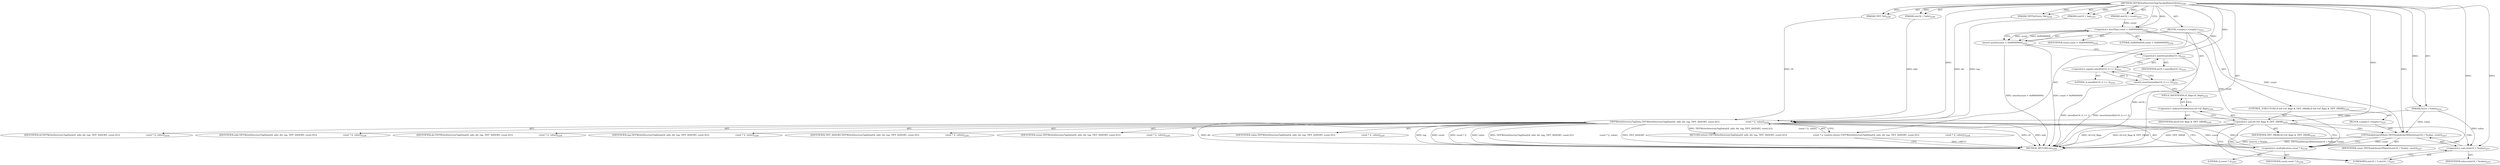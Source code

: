 digraph "TIFFWriteDirectoryTagCheckedSshortArray" {  
"70033" [label = <(METHOD,TIFFWriteDirectoryTagCheckedSshortArray)<SUB>2249</SUB>> ]
"70034" [label = <(PARAM,TIFF *tif)<SUB>2249</SUB>> ]
"70035" [label = <(PARAM,uint32_t *ndir)<SUB>2249</SUB>> ]
"70036" [label = <(PARAM,TIFFDirEntry *dir)<SUB>2250</SUB>> ]
"70037" [label = <(PARAM,uint16_t tag)<SUB>2251</SUB>> ]
"70038" [label = <(PARAM,uint32_t count)<SUB>2251</SUB>> ]
"70039" [label = <(PARAM,int16_t *value)<SUB>2252</SUB>> ]
"70040" [label = <(BLOCK,&lt;empty&gt;,&lt;empty&gt;)<SUB>2253</SUB>> ]
"70041" [label = <(assert,assert(count &lt; 0x80000000))<SUB>2254</SUB>> ]
"70042" [label = <(&lt;operator&gt;.lessThan,count &lt; 0x80000000)<SUB>2254</SUB>> ]
"70043" [label = <(IDENTIFIER,count,count &lt; 0x80000000)<SUB>2254</SUB>> ]
"70044" [label = <(LITERAL,0x80000000,count &lt; 0x80000000)<SUB>2254</SUB>> ]
"70045" [label = <(assert,assert(sizeof(int16_t) == 2))<SUB>2255</SUB>> ]
"70046" [label = <(&lt;operator&gt;.equals,sizeof(int16_t) == 2)<SUB>2255</SUB>> ]
"70047" [label = <(&lt;operator&gt;.sizeOf,sizeof(int16_t))<SUB>2255</SUB>> ]
"70048" [label = <(IDENTIFIER,int16_t,sizeof(int16_t))<SUB>2255</SUB>> ]
"70049" [label = <(LITERAL,2,sizeof(int16_t) == 2)<SUB>2255</SUB>> ]
"70050" [label = <(CONTROL_STRUCTURE,if (tif-&gt;tif_flags &amp; TIFF_SWAB),if (tif-&gt;tif_flags &amp; TIFF_SWAB))<SUB>2256</SUB>> ]
"70051" [label = <(&lt;operator&gt;.and,tif-&gt;tif_flags &amp; TIFF_SWAB)<SUB>2256</SUB>> ]
"70052" [label = <(&lt;operator&gt;.indirectFieldAccess,tif-&gt;tif_flags)<SUB>2256</SUB>> ]
"70053" [label = <(IDENTIFIER,tif,tif-&gt;tif_flags &amp; TIFF_SWAB)<SUB>2256</SUB>> ]
"70054" [label = <(FIELD_IDENTIFIER,tif_flags,tif_flags)<SUB>2256</SUB>> ]
"70055" [label = <(IDENTIFIER,TIFF_SWAB,tif-&gt;tif_flags &amp; TIFF_SWAB)<SUB>2256</SUB>> ]
"70056" [label = <(BLOCK,&lt;empty&gt;,&lt;empty&gt;)<SUB>2257</SUB>> ]
"70057" [label = <(TIFFSwabArrayOfShort,TIFFSwabArrayOfShort((uint16_t *)value, count))<SUB>2257</SUB>> ]
"70058" [label = <(&lt;operator&gt;.cast,(uint16_t *)value)<SUB>2257</SUB>> ]
"70059" [label = <(UNKNOWN,uint16_t *,uint16_t *)<SUB>2257</SUB>> ]
"70060" [label = <(IDENTIFIER,value,(uint16_t *)value)<SUB>2257</SUB>> ]
"70061" [label = <(IDENTIFIER,count,TIFFSwabArrayOfShort((uint16_t *)value, count))<SUB>2257</SUB>> ]
"70062" [label = <(RETURN,return (TIFFWriteDirectoryTagData(tif, ndir, dir, tag, TIFF_SSHORT, count,\012                                      count * 2, value));,return (TIFFWriteDirectoryTagData(tif, ndir, dir, tag, TIFF_SSHORT, count,\012                                      count * 2, value));)<SUB>2258</SUB>> ]
"70063" [label = <(TIFFWriteDirectoryTagData,TIFFWriteDirectoryTagData(tif, ndir, dir, tag, TIFF_SSHORT, count,\012                                      count * 2, value))<SUB>2258</SUB>> ]
"70064" [label = <(IDENTIFIER,tif,TIFFWriteDirectoryTagData(tif, ndir, dir, tag, TIFF_SSHORT, count,\012                                      count * 2, value))<SUB>2258</SUB>> ]
"70065" [label = <(IDENTIFIER,ndir,TIFFWriteDirectoryTagData(tif, ndir, dir, tag, TIFF_SSHORT, count,\012                                      count * 2, value))<SUB>2258</SUB>> ]
"70066" [label = <(IDENTIFIER,dir,TIFFWriteDirectoryTagData(tif, ndir, dir, tag, TIFF_SSHORT, count,\012                                      count * 2, value))<SUB>2258</SUB>> ]
"70067" [label = <(IDENTIFIER,tag,TIFFWriteDirectoryTagData(tif, ndir, dir, tag, TIFF_SSHORT, count,\012                                      count * 2, value))<SUB>2258</SUB>> ]
"70068" [label = <(IDENTIFIER,TIFF_SSHORT,TIFFWriteDirectoryTagData(tif, ndir, dir, tag, TIFF_SSHORT, count,\012                                      count * 2, value))<SUB>2258</SUB>> ]
"70069" [label = <(IDENTIFIER,count,TIFFWriteDirectoryTagData(tif, ndir, dir, tag, TIFF_SSHORT, count,\012                                      count * 2, value))<SUB>2258</SUB>> ]
"70070" [label = <(&lt;operator&gt;.multiplication,count * 2)<SUB>2259</SUB>> ]
"70071" [label = <(IDENTIFIER,count,count * 2)<SUB>2259</SUB>> ]
"70072" [label = <(LITERAL,2,count * 2)<SUB>2259</SUB>> ]
"70073" [label = <(IDENTIFIER,value,TIFFWriteDirectoryTagData(tif, ndir, dir, tag, TIFF_SSHORT, count,\012                                      count * 2, value))<SUB>2259</SUB>> ]
"70074" [label = <(METHOD_RETURN,int)<SUB>2249</SUB>> ]
  "70033" -> "70034"  [ label = "AST: "] 
  "70033" -> "70035"  [ label = "AST: "] 
  "70033" -> "70036"  [ label = "AST: "] 
  "70033" -> "70037"  [ label = "AST: "] 
  "70033" -> "70038"  [ label = "AST: "] 
  "70033" -> "70039"  [ label = "AST: "] 
  "70033" -> "70040"  [ label = "AST: "] 
  "70033" -> "70074"  [ label = "AST: "] 
  "70040" -> "70041"  [ label = "AST: "] 
  "70040" -> "70045"  [ label = "AST: "] 
  "70040" -> "70050"  [ label = "AST: "] 
  "70040" -> "70062"  [ label = "AST: "] 
  "70041" -> "70042"  [ label = "AST: "] 
  "70042" -> "70043"  [ label = "AST: "] 
  "70042" -> "70044"  [ label = "AST: "] 
  "70045" -> "70046"  [ label = "AST: "] 
  "70046" -> "70047"  [ label = "AST: "] 
  "70046" -> "70049"  [ label = "AST: "] 
  "70047" -> "70048"  [ label = "AST: "] 
  "70050" -> "70051"  [ label = "AST: "] 
  "70050" -> "70056"  [ label = "AST: "] 
  "70051" -> "70052"  [ label = "AST: "] 
  "70051" -> "70055"  [ label = "AST: "] 
  "70052" -> "70053"  [ label = "AST: "] 
  "70052" -> "70054"  [ label = "AST: "] 
  "70056" -> "70057"  [ label = "AST: "] 
  "70057" -> "70058"  [ label = "AST: "] 
  "70057" -> "70061"  [ label = "AST: "] 
  "70058" -> "70059"  [ label = "AST: "] 
  "70058" -> "70060"  [ label = "AST: "] 
  "70062" -> "70063"  [ label = "AST: "] 
  "70063" -> "70064"  [ label = "AST: "] 
  "70063" -> "70065"  [ label = "AST: "] 
  "70063" -> "70066"  [ label = "AST: "] 
  "70063" -> "70067"  [ label = "AST: "] 
  "70063" -> "70068"  [ label = "AST: "] 
  "70063" -> "70069"  [ label = "AST: "] 
  "70063" -> "70070"  [ label = "AST: "] 
  "70063" -> "70073"  [ label = "AST: "] 
  "70070" -> "70071"  [ label = "AST: "] 
  "70070" -> "70072"  [ label = "AST: "] 
  "70041" -> "70047"  [ label = "CFG: "] 
  "70045" -> "70054"  [ label = "CFG: "] 
  "70062" -> "70074"  [ label = "CFG: "] 
  "70042" -> "70041"  [ label = "CFG: "] 
  "70046" -> "70045"  [ label = "CFG: "] 
  "70051" -> "70059"  [ label = "CFG: "] 
  "70051" -> "70070"  [ label = "CFG: "] 
  "70063" -> "70062"  [ label = "CFG: "] 
  "70047" -> "70046"  [ label = "CFG: "] 
  "70052" -> "70051"  [ label = "CFG: "] 
  "70057" -> "70070"  [ label = "CFG: "] 
  "70070" -> "70063"  [ label = "CFG: "] 
  "70054" -> "70052"  [ label = "CFG: "] 
  "70058" -> "70057"  [ label = "CFG: "] 
  "70059" -> "70058"  [ label = "CFG: "] 
  "70033" -> "70042"  [ label = "CFG: "] 
  "70062" -> "70074"  [ label = "DDG: &lt;RET&gt;"] 
  "70041" -> "70074"  [ label = "DDG: count &lt; 0x80000000"] 
  "70041" -> "70074"  [ label = "DDG: assert(count &lt; 0x80000000)"] 
  "70045" -> "70074"  [ label = "DDG: sizeof(int16_t) == 2"] 
  "70045" -> "70074"  [ label = "DDG: assert(sizeof(int16_t) == 2)"] 
  "70051" -> "70074"  [ label = "DDG: tif-&gt;tif_flags"] 
  "70051" -> "70074"  [ label = "DDG: tif-&gt;tif_flags &amp; TIFF_SWAB"] 
  "70057" -> "70074"  [ label = "DDG: (uint16_t *)value"] 
  "70057" -> "70074"  [ label = "DDG: TIFFSwabArrayOfShort((uint16_t *)value, count)"] 
  "70063" -> "70074"  [ label = "DDG: tif"] 
  "70063" -> "70074"  [ label = "DDG: ndir"] 
  "70063" -> "70074"  [ label = "DDG: dir"] 
  "70063" -> "70074"  [ label = "DDG: tag"] 
  "70063" -> "70074"  [ label = "DDG: count"] 
  "70063" -> "70074"  [ label = "DDG: count * 2"] 
  "70063" -> "70074"  [ label = "DDG: value"] 
  "70063" -> "70074"  [ label = "DDG: TIFFWriteDirectoryTagData(tif, ndir, dir, tag, TIFF_SSHORT, count,\012                                      count * 2, value)"] 
  "70051" -> "70074"  [ label = "DDG: TIFF_SWAB"] 
  "70047" -> "70074"  [ label = "DDG: int16_t"] 
  "70063" -> "70074"  [ label = "DDG: TIFF_SSHORT"] 
  "70033" -> "70034"  [ label = "DDG: "] 
  "70033" -> "70035"  [ label = "DDG: "] 
  "70033" -> "70036"  [ label = "DDG: "] 
  "70033" -> "70037"  [ label = "DDG: "] 
  "70033" -> "70038"  [ label = "DDG: "] 
  "70033" -> "70039"  [ label = "DDG: "] 
  "70063" -> "70062"  [ label = "DDG: TIFFWriteDirectoryTagData(tif, ndir, dir, tag, TIFF_SSHORT, count,\012                                      count * 2, value)"] 
  "70042" -> "70041"  [ label = "DDG: count"] 
  "70042" -> "70041"  [ label = "DDG: 0x80000000"] 
  "70046" -> "70045"  [ label = "DDG: 2"] 
  "70038" -> "70042"  [ label = "DDG: count"] 
  "70033" -> "70042"  [ label = "DDG: "] 
  "70033" -> "70046"  [ label = "DDG: "] 
  "70033" -> "70051"  [ label = "DDG: "] 
  "70034" -> "70063"  [ label = "DDG: tif"] 
  "70033" -> "70063"  [ label = "DDG: "] 
  "70035" -> "70063"  [ label = "DDG: ndir"] 
  "70036" -> "70063"  [ label = "DDG: dir"] 
  "70037" -> "70063"  [ label = "DDG: tag"] 
  "70070" -> "70063"  [ label = "DDG: count"] 
  "70070" -> "70063"  [ label = "DDG: 2"] 
  "70039" -> "70063"  [ label = "DDG: value"] 
  "70033" -> "70047"  [ label = "DDG: "] 
  "70039" -> "70057"  [ label = "DDG: value"] 
  "70033" -> "70057"  [ label = "DDG: "] 
  "70042" -> "70057"  [ label = "DDG: count"] 
  "70042" -> "70070"  [ label = "DDG: count"] 
  "70057" -> "70070"  [ label = "DDG: count"] 
  "70033" -> "70070"  [ label = "DDG: "] 
  "70039" -> "70058"  [ label = "DDG: value"] 
  "70033" -> "70058"  [ label = "DDG: "] 
  "70051" -> "70058"  [ label = "CDG: "] 
  "70051" -> "70059"  [ label = "CDG: "] 
  "70051" -> "70057"  [ label = "CDG: "] 
}
